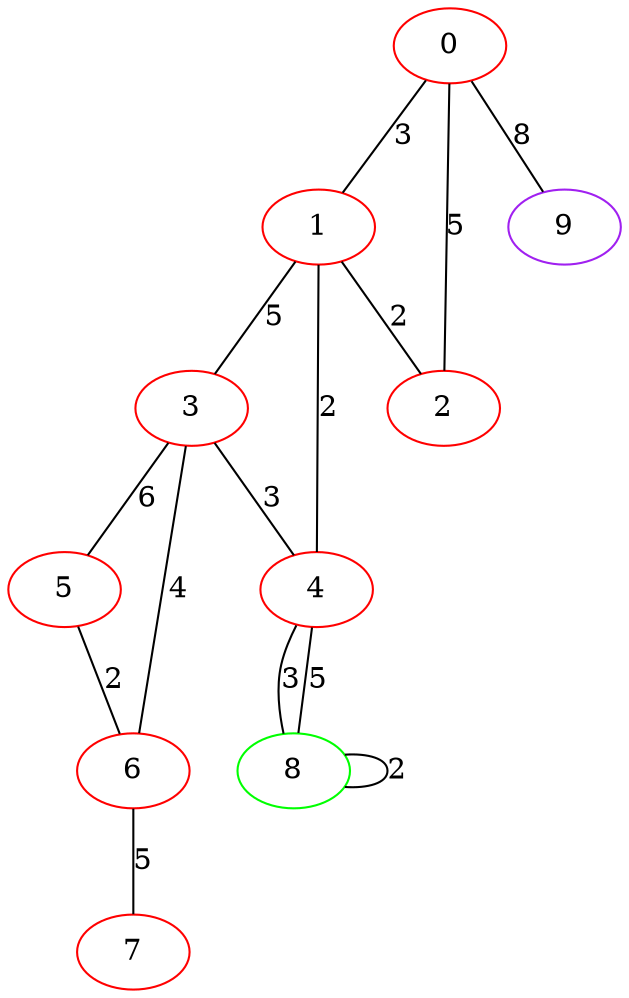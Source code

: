 graph "" {
0 [color=red, weight=1];
1 [color=red, weight=1];
2 [color=red, weight=1];
3 [color=red, weight=1];
4 [color=red, weight=1];
5 [color=red, weight=1];
6 [color=red, weight=1];
7 [color=red, weight=1];
8 [color=green, weight=2];
9 [color=purple, weight=4];
0 -- 1  [key=0, label=3];
0 -- 2  [key=0, label=5];
0 -- 9  [key=0, label=8];
1 -- 2  [key=0, label=2];
1 -- 3  [key=0, label=5];
1 -- 4  [key=0, label=2];
3 -- 4  [key=0, label=3];
3 -- 5  [key=0, label=6];
3 -- 6  [key=0, label=4];
4 -- 8  [key=0, label=3];
4 -- 8  [key=1, label=5];
5 -- 6  [key=0, label=2];
6 -- 7  [key=0, label=5];
8 -- 8  [key=0, label=2];
}
